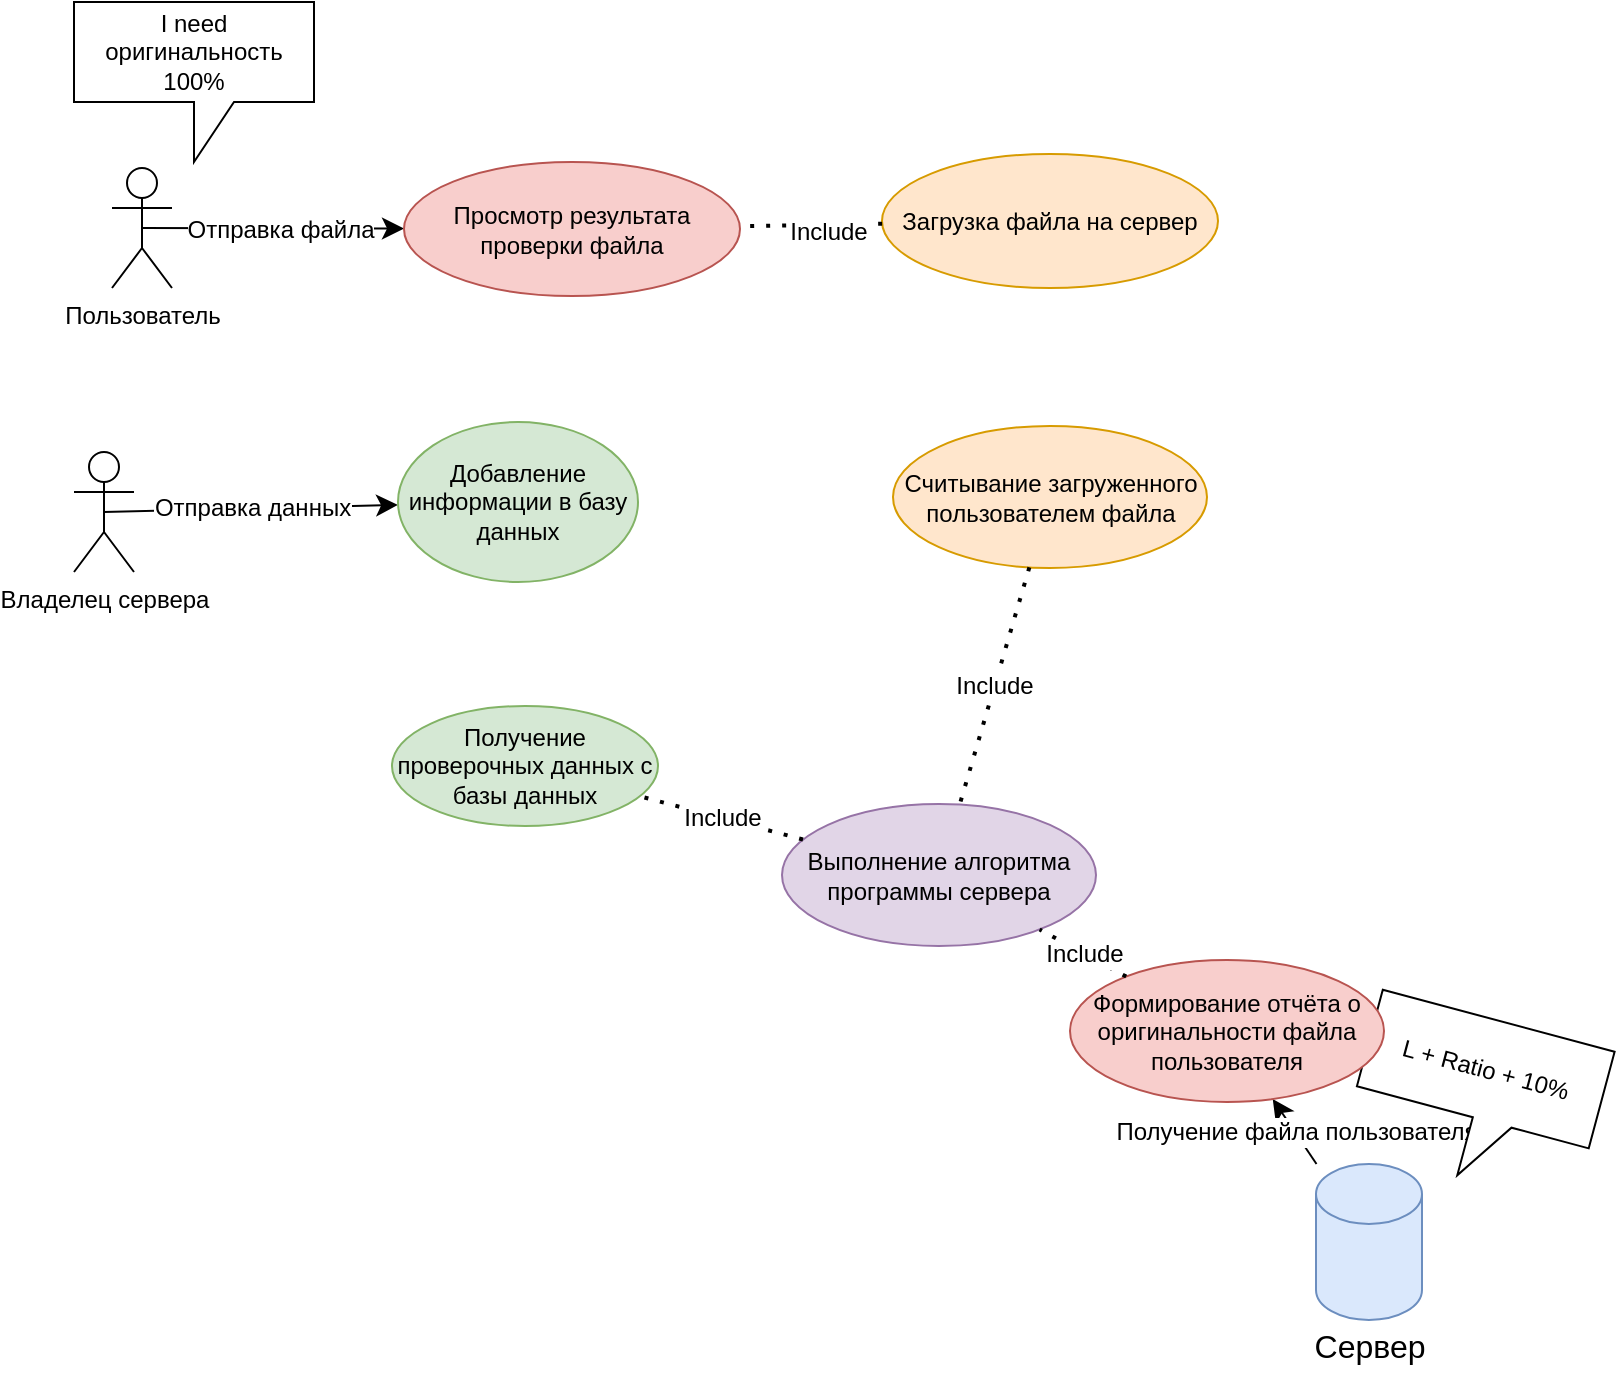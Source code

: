 <mxfile version="23.1.3" type="github">
  <diagram name="Страница — 1" id="qo7mLrB6tLQQB5oeiX6B">
    <mxGraphModel dx="1834" dy="1201" grid="0" gridSize="10" guides="1" tooltips="1" connect="1" arrows="1" fold="1" page="0" pageScale="1" pageWidth="827" pageHeight="1169" math="0" shadow="0">
      <root>
        <mxCell id="0" />
        <mxCell id="1" parent="0" />
        <mxCell id="s-Eo4vCzc_3h1zsL-8KX-22" style="edgeStyle=none;curved=1;rounded=0;orthogonalLoop=1;jettySize=auto;html=1;exitX=0.5;exitY=0.5;exitDx=0;exitDy=0;exitPerimeter=0;fontSize=12;startSize=8;endSize=8;" edge="1" parent="1" source="s-Eo4vCzc_3h1zsL-8KX-1" target="s-Eo4vCzc_3h1zsL-8KX-24">
          <mxGeometry relative="1" as="geometry">
            <mxPoint x="159" y="43" as="targetPoint" />
          </mxGeometry>
        </mxCell>
        <mxCell id="s-Eo4vCzc_3h1zsL-8KX-40" value="Отправка файла" style="edgeLabel;html=1;align=center;verticalAlign=middle;resizable=0;points=[];;fontSize=12;" vertex="1" connectable="0" parent="s-Eo4vCzc_3h1zsL-8KX-22">
          <mxGeometry x="0.057" y="-1" relative="1" as="geometry">
            <mxPoint as="offset" />
          </mxGeometry>
        </mxCell>
        <mxCell id="s-Eo4vCzc_3h1zsL-8KX-1" value="Пользователь" style="shape=umlActor;verticalLabelPosition=bottom;verticalAlign=top;html=1;outlineConnect=0;rotation=0;" vertex="1" parent="1">
          <mxGeometry x="-49" y="9" width="30" height="60" as="geometry" />
        </mxCell>
        <mxCell id="s-Eo4vCzc_3h1zsL-8KX-4" value="Загрузка файла на сервер" style="ellipse;whiteSpace=wrap;html=1;fillColor=#ffe6cc;strokeColor=#d79b00;" vertex="1" parent="1">
          <mxGeometry x="336" y="2" width="168" height="67" as="geometry" />
        </mxCell>
        <mxCell id="s-Eo4vCzc_3h1zsL-8KX-5" value="" style="shape=cylinder3;whiteSpace=wrap;html=1;boundedLbl=1;backgroundOutline=1;size=15;fillColor=#dae8fc;strokeColor=#6c8ebf;" vertex="1" parent="1">
          <mxGeometry x="553" y="507" width="53" height="78" as="geometry" />
        </mxCell>
        <mxCell id="s-Eo4vCzc_3h1zsL-8KX-6" value="Сервер" style="text;html=1;align=center;verticalAlign=middle;whiteSpace=wrap;rounded=0;;fontSize=16;" vertex="1" parent="1">
          <mxGeometry x="549.5" y="583" width="60" height="30" as="geometry" />
        </mxCell>
        <mxCell id="s-Eo4vCzc_3h1zsL-8KX-9" style="edgeStyle=none;curved=1;rounded=0;orthogonalLoop=1;jettySize=auto;html=1;exitX=0.5;exitY=0.5;exitDx=0;exitDy=0;exitPerimeter=0;fontSize=12;startSize=8;endSize=8;" edge="1" parent="1" source="s-Eo4vCzc_3h1zsL-8KX-7" target="s-Eo4vCzc_3h1zsL-8KX-8">
          <mxGeometry relative="1" as="geometry" />
        </mxCell>
        <mxCell id="s-Eo4vCzc_3h1zsL-8KX-10" value="Отправка данных" style="edgeLabel;html=1;align=center;verticalAlign=middle;resizable=0;points=[];;fontSize=12;" vertex="1" connectable="0" parent="s-Eo4vCzc_3h1zsL-8KX-9">
          <mxGeometry relative="1" as="geometry">
            <mxPoint as="offset" />
          </mxGeometry>
        </mxCell>
        <mxCell id="s-Eo4vCzc_3h1zsL-8KX-7" value="Владелец сервера" style="shape=umlActor;verticalLabelPosition=bottom;verticalAlign=top;html=1;outlineConnect=0;" vertex="1" parent="1">
          <mxGeometry x="-68" y="151" width="30" height="60" as="geometry" />
        </mxCell>
        <mxCell id="s-Eo4vCzc_3h1zsL-8KX-8" value="Добавление информации в базу данных" style="ellipse;whiteSpace=wrap;html=1;fillColor=#d5e8d4;strokeColor=#82b366;" vertex="1" parent="1">
          <mxGeometry x="94" y="136" width="120" height="80" as="geometry" />
        </mxCell>
        <mxCell id="s-Eo4vCzc_3h1zsL-8KX-23" value="" style="endArrow=none;dashed=1;html=1;dashPattern=1 3;strokeWidth=2;rounded=0;fontSize=12;startSize=8;endSize=8;" edge="1" parent="1" source="s-Eo4vCzc_3h1zsL-8KX-4" target="s-Eo4vCzc_3h1zsL-8KX-24">
          <mxGeometry width="50" height="50" relative="1" as="geometry">
            <mxPoint x="276" y="76" as="sourcePoint" />
            <mxPoint x="328" y="48" as="targetPoint" />
          </mxGeometry>
        </mxCell>
        <mxCell id="s-Eo4vCzc_3h1zsL-8KX-26" value="Include" style="edgeLabel;html=1;align=center;verticalAlign=middle;resizable=0;points=[];;fontSize=12;" vertex="1" connectable="0" parent="s-Eo4vCzc_3h1zsL-8KX-23">
          <mxGeometry x="-0.234" y="3" relative="1" as="geometry">
            <mxPoint as="offset" />
          </mxGeometry>
        </mxCell>
        <mxCell id="s-Eo4vCzc_3h1zsL-8KX-24" value="Просмотр результата проверки файла" style="ellipse;whiteSpace=wrap;html=1;fillColor=#f8cecc;strokeColor=#b85450;" vertex="1" parent="1">
          <mxGeometry x="97" y="6" width="168" height="67" as="geometry" />
        </mxCell>
        <mxCell id="s-Eo4vCzc_3h1zsL-8KX-27" value="Считывание загруженного пользователем файла" style="ellipse;whiteSpace=wrap;html=1;fillColor=#ffe6cc;strokeColor=#d79b00;" vertex="1" parent="1">
          <mxGeometry x="341.5" y="138" width="157" height="71" as="geometry" />
        </mxCell>
        <mxCell id="s-Eo4vCzc_3h1zsL-8KX-28" value="" style="endArrow=classic;html=1;rounded=0;fontSize=12;startSize=8;endSize=8;" edge="1" parent="1" source="s-Eo4vCzc_3h1zsL-8KX-5" target="s-Eo4vCzc_3h1zsL-8KX-32">
          <mxGeometry width="50" height="50" relative="1" as="geometry">
            <mxPoint x="249" y="336" as="sourcePoint" />
            <mxPoint x="299" y="286" as="targetPoint" />
          </mxGeometry>
        </mxCell>
        <mxCell id="s-Eo4vCzc_3h1zsL-8KX-41" value="Получение файла пользователя" style="edgeLabel;html=1;align=center;verticalAlign=middle;resizable=0;points=[];;fontSize=12;" vertex="1" connectable="0" parent="s-Eo4vCzc_3h1zsL-8KX-28">
          <mxGeometry relative="1" as="geometry">
            <mxPoint as="offset" />
          </mxGeometry>
        </mxCell>
        <mxCell id="s-Eo4vCzc_3h1zsL-8KX-29" value="I need оригинальность 100%" style="shape=callout;whiteSpace=wrap;html=1;perimeter=calloutPerimeter;" vertex="1" parent="1">
          <mxGeometry x="-68" y="-74" width="120" height="80" as="geometry" />
        </mxCell>
        <mxCell id="s-Eo4vCzc_3h1zsL-8KX-30" value="L + Ratio + 10%" style="shape=callout;whiteSpace=wrap;html=1;perimeter=calloutPerimeter;rotation=15;" vertex="1" parent="1">
          <mxGeometry x="574" y="434" width="120" height="80" as="geometry" />
        </mxCell>
        <mxCell id="s-Eo4vCzc_3h1zsL-8KX-31" value="Выполнение алгоритма программы сервера" style="ellipse;whiteSpace=wrap;html=1;fillColor=#e1d5e7;strokeColor=#9673a6;" vertex="1" parent="1">
          <mxGeometry x="286" y="327" width="157" height="71" as="geometry" />
        </mxCell>
        <mxCell id="s-Eo4vCzc_3h1zsL-8KX-32" value="Формирование отчёта о оригинальности файла пользователя" style="ellipse;whiteSpace=wrap;html=1;fillColor=#f8cecc;strokeColor=#b85450;" vertex="1" parent="1">
          <mxGeometry x="430" y="405" width="157" height="71" as="geometry" />
        </mxCell>
        <mxCell id="s-Eo4vCzc_3h1zsL-8KX-33" value="" style="endArrow=none;dashed=1;html=1;dashPattern=1 3;strokeWidth=2;rounded=0;fontSize=12;startSize=8;endSize=8;" edge="1" parent="1" source="s-Eo4vCzc_3h1zsL-8KX-32" target="s-Eo4vCzc_3h1zsL-8KX-31">
          <mxGeometry width="50" height="50" relative="1" as="geometry">
            <mxPoint x="267" y="352" as="sourcePoint" />
            <mxPoint x="196" y="353" as="targetPoint" />
          </mxGeometry>
        </mxCell>
        <mxCell id="s-Eo4vCzc_3h1zsL-8KX-34" value="Include" style="edgeLabel;html=1;align=center;verticalAlign=middle;resizable=0;points=[];;fontSize=12;" vertex="1" connectable="0" parent="s-Eo4vCzc_3h1zsL-8KX-33">
          <mxGeometry relative="1" as="geometry">
            <mxPoint as="offset" />
          </mxGeometry>
        </mxCell>
        <mxCell id="s-Eo4vCzc_3h1zsL-8KX-35" value="" style="endArrow=none;dashed=1;html=1;dashPattern=1 3;strokeWidth=2;rounded=0;fontSize=12;startSize=8;endSize=8;" edge="1" parent="1" source="s-Eo4vCzc_3h1zsL-8KX-27" target="s-Eo4vCzc_3h1zsL-8KX-31">
          <mxGeometry width="50" height="50" relative="1" as="geometry">
            <mxPoint x="263" y="457" as="sourcePoint" />
            <mxPoint x="188" y="459" as="targetPoint" />
          </mxGeometry>
        </mxCell>
        <mxCell id="s-Eo4vCzc_3h1zsL-8KX-36" value="Include" style="edgeLabel;html=1;align=center;verticalAlign=middle;resizable=0;points=[];;fontSize=12;" vertex="1" connectable="0" parent="s-Eo4vCzc_3h1zsL-8KX-35">
          <mxGeometry relative="1" as="geometry">
            <mxPoint as="offset" />
          </mxGeometry>
        </mxCell>
        <mxCell id="s-Eo4vCzc_3h1zsL-8KX-37" value="Получение проверочных данных с базы данных" style="ellipse;whiteSpace=wrap;html=1;fillColor=#d5e8d4;strokeColor=#82b366;" vertex="1" parent="1">
          <mxGeometry x="91" y="278" width="133" height="60" as="geometry" />
        </mxCell>
        <mxCell id="s-Eo4vCzc_3h1zsL-8KX-38" value="" style="endArrow=none;dashed=1;html=1;dashPattern=1 3;strokeWidth=2;rounded=0;fontSize=12;startSize=8;endSize=8;" edge="1" parent="1" source="s-Eo4vCzc_3h1zsL-8KX-31" target="s-Eo4vCzc_3h1zsL-8KX-37">
          <mxGeometry width="50" height="50" relative="1" as="geometry">
            <mxPoint x="367" y="578" as="sourcePoint" />
            <mxPoint x="366" y="545" as="targetPoint" />
          </mxGeometry>
        </mxCell>
        <mxCell id="s-Eo4vCzc_3h1zsL-8KX-39" value="Include" style="edgeLabel;html=1;align=center;verticalAlign=middle;resizable=0;points=[];;fontSize=12;" vertex="1" connectable="0" parent="s-Eo4vCzc_3h1zsL-8KX-38">
          <mxGeometry relative="1" as="geometry">
            <mxPoint as="offset" />
          </mxGeometry>
        </mxCell>
      </root>
    </mxGraphModel>
  </diagram>
</mxfile>
